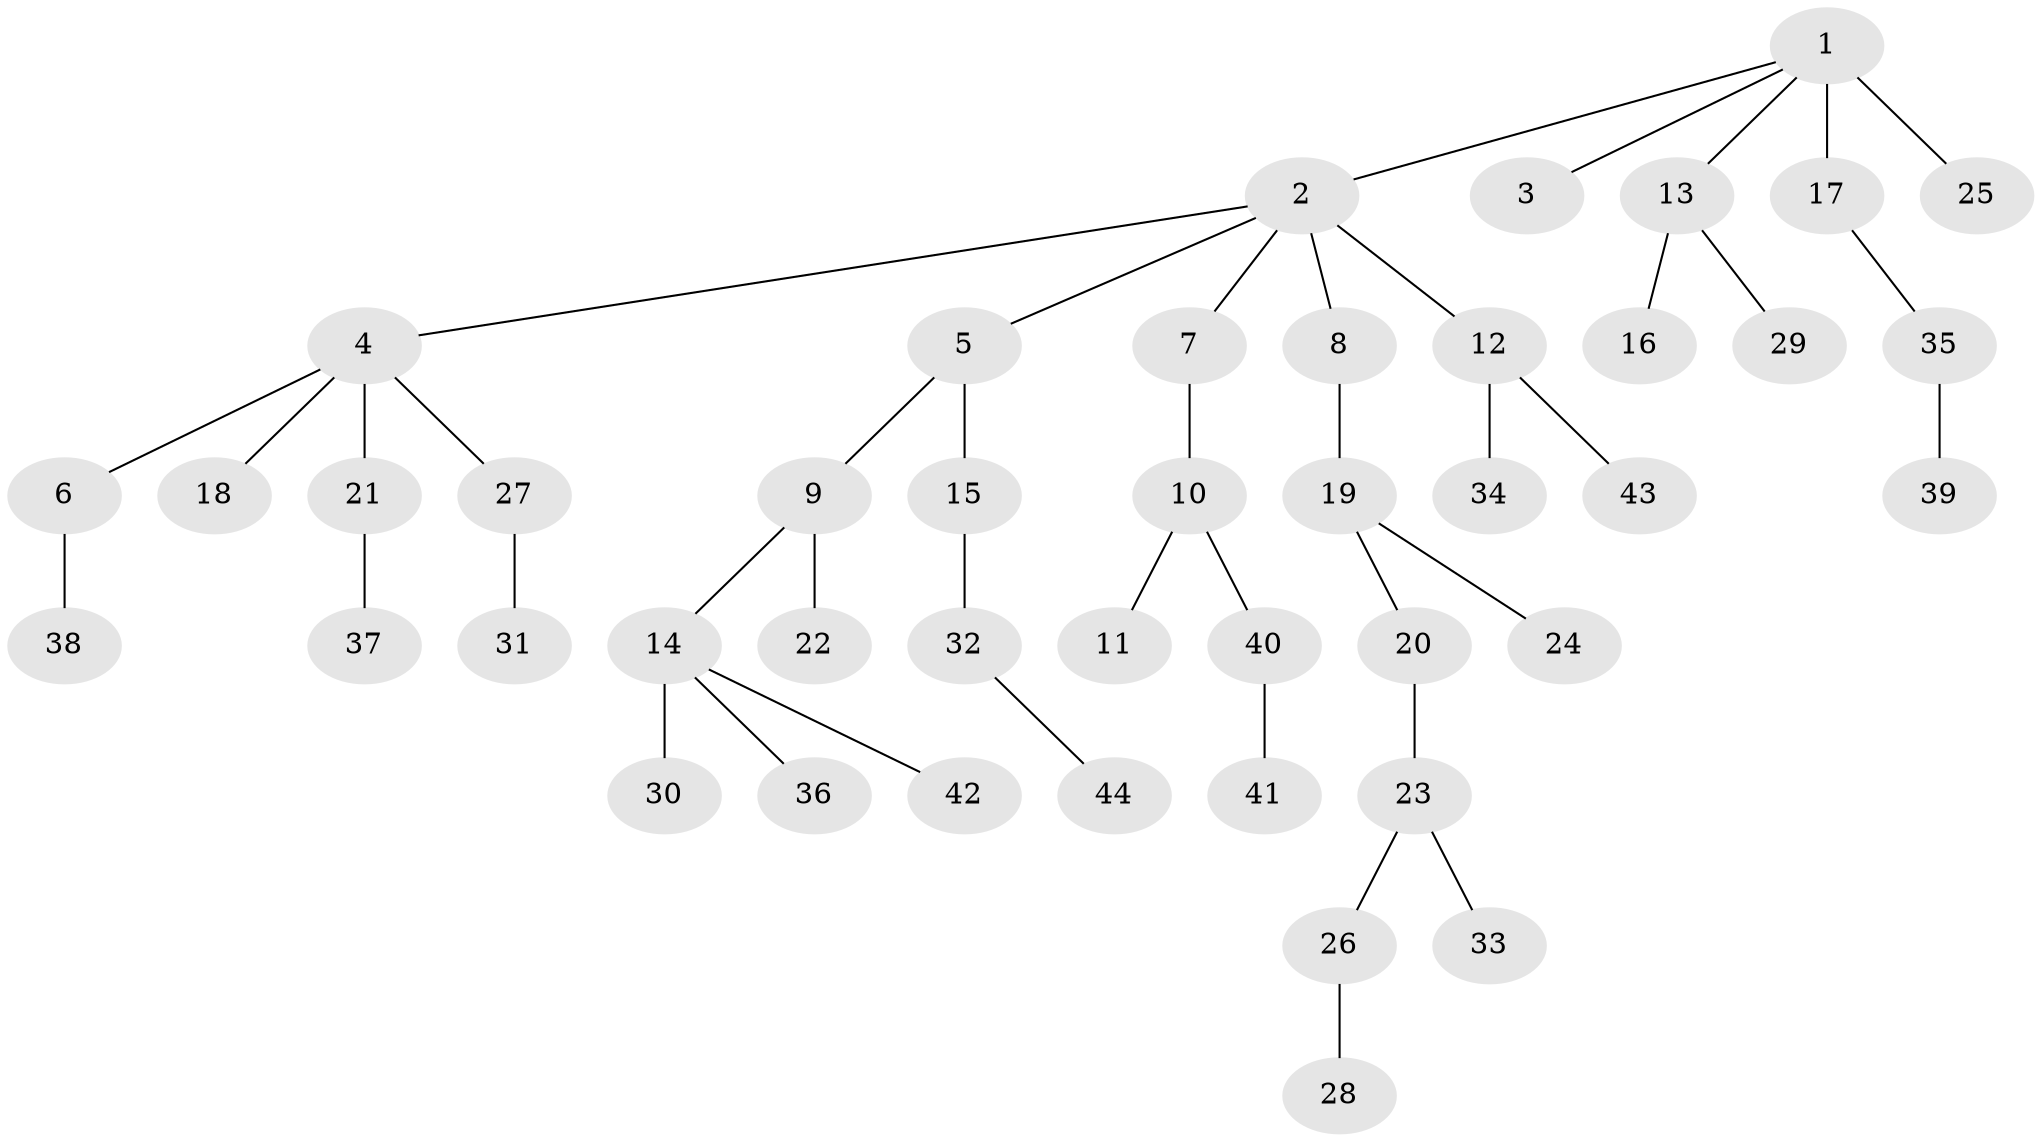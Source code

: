 // original degree distribution, {5: 0.0273972602739726, 8: 0.00684931506849315, 2: 0.1780821917808219, 7: 0.00684931506849315, 3: 0.19863013698630136, 4: 0.0410958904109589, 9: 0.00684931506849315, 6: 0.00684931506849315, 1: 0.5273972602739726}
// Generated by graph-tools (version 1.1) at 2025/51/03/04/25 22:51:53]
// undirected, 44 vertices, 43 edges
graph export_dot {
  node [color=gray90,style=filled];
  1;
  2;
  3;
  4;
  5;
  6;
  7;
  8;
  9;
  10;
  11;
  12;
  13;
  14;
  15;
  16;
  17;
  18;
  19;
  20;
  21;
  22;
  23;
  24;
  25;
  26;
  27;
  28;
  29;
  30;
  31;
  32;
  33;
  34;
  35;
  36;
  37;
  38;
  39;
  40;
  41;
  42;
  43;
  44;
  1 -- 2 [weight=1.0];
  1 -- 3 [weight=1.0];
  1 -- 13 [weight=1.0];
  1 -- 17 [weight=1.0];
  1 -- 25 [weight=3.0];
  2 -- 4 [weight=1.0];
  2 -- 5 [weight=1.0];
  2 -- 7 [weight=1.0];
  2 -- 8 [weight=1.0];
  2 -- 12 [weight=1.0];
  4 -- 6 [weight=1.0];
  4 -- 18 [weight=1.0];
  4 -- 21 [weight=1.0];
  4 -- 27 [weight=1.0];
  5 -- 9 [weight=1.0];
  5 -- 15 [weight=4.0];
  6 -- 38 [weight=1.0];
  7 -- 10 [weight=1.0];
  8 -- 19 [weight=1.0];
  9 -- 14 [weight=1.0];
  9 -- 22 [weight=1.0];
  10 -- 11 [weight=1.0];
  10 -- 40 [weight=1.0];
  12 -- 34 [weight=1.0];
  12 -- 43 [weight=1.0];
  13 -- 16 [weight=1.0];
  13 -- 29 [weight=1.0];
  14 -- 30 [weight=4.0];
  14 -- 36 [weight=1.0];
  14 -- 42 [weight=1.0];
  15 -- 32 [weight=1.0];
  17 -- 35 [weight=1.0];
  19 -- 20 [weight=1.0];
  19 -- 24 [weight=1.0];
  20 -- 23 [weight=1.0];
  21 -- 37 [weight=1.0];
  23 -- 26 [weight=1.0];
  23 -- 33 [weight=1.0];
  26 -- 28 [weight=1.0];
  27 -- 31 [weight=1.0];
  32 -- 44 [weight=1.0];
  35 -- 39 [weight=1.0];
  40 -- 41 [weight=1.0];
}
